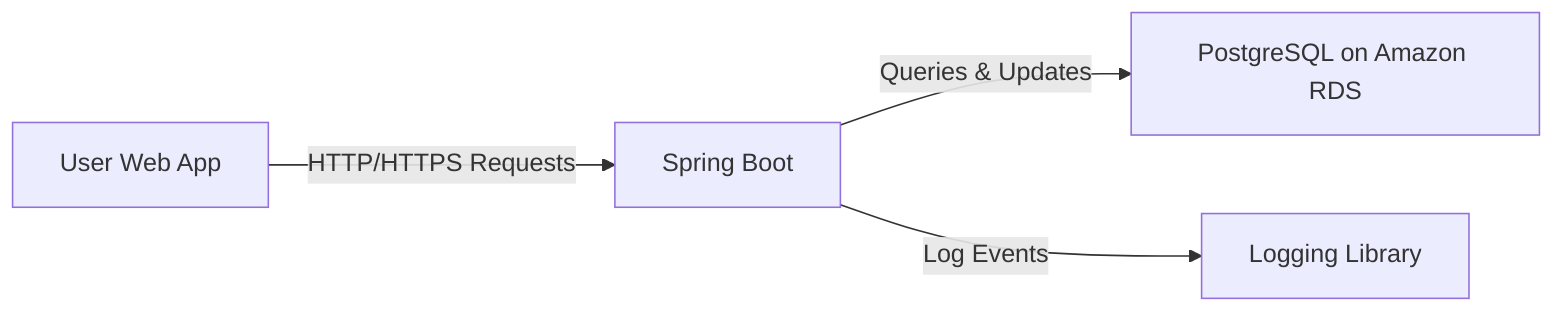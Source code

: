 graph LR
A[User Web App] -->|HTTP/HTTPS Requests| B[Spring Boot]
B -->|Queries & Updates| C[PostgreSQL on Amazon RDS]
B -->|Log Events| D[Logging Library]